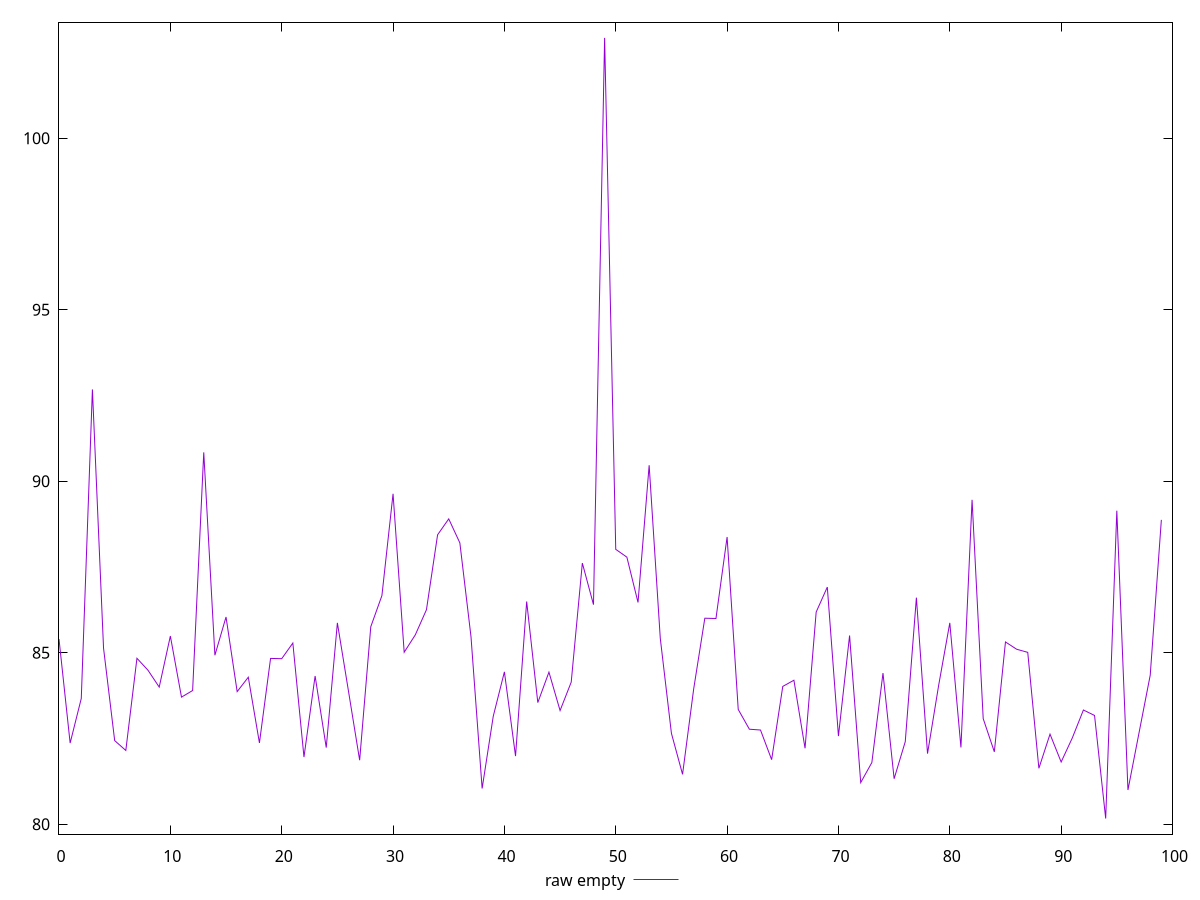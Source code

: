 $_rawEmpty <<EOF
85.396
82.36399999999999
83.66399999999999
92.67599999999997
85.13199999999998
82.43599999999998
82.14799999999997
84.836
84.48399999999998
83.996
85.484
83.70399999999998
83.896
90.83999999999999
84.92399999999999
86.03999999999998
83.864
84.284
82.368
84.832
84.824
85.27999999999997
81.95599999999999
84.32
82.232
85.868
83.872
81.86399999999999
85.756
86.664
89.632
85.01199999999999
85.51999999999998
86.252
88.436
88.89999999999999
88.2
85.46399999999998
81.03999999999998
83.148
84.43999999999998
81.984
86.49199999999998
83.54399999999998
84.43199999999997
83.31199999999998
84.13999999999999
87.612
86.39999999999999
102.92399999999999
88.012
87.78399999999999
86.46399999999998
90.46399999999998
85.416
82.64799999999998
81.452
83.94399999999999
86.00399999999999
85.99599999999998
88.37199999999999
83.344
82.76799999999999
82.744
81.87999999999998
84.016
84.19599999999998
82.212
86.184
86.91199999999998
82.56799999999998
85.5
81.21199999999999
81.796
84.40399999999998
81.324
82.40399999999998
86.60399999999997
82.05599999999998
84.048
85.868
82.23599999999999
89.45599999999999
83.076
82.108
85.31199999999998
85.1
85.008
81.628
82.62400000000001
81.812
82.512
83.328
83.16799999999998
80.164
89.14
80.996
82.67199999999998
84.344
88.872
EOF
set key outside below
set terminal pngcairo
set output "report_00006_2020-11-02T20-21-41.718Z/mainthread-work-breakdown/empty//raw.png"
set yrange [79.7088:103.3792]
plot $_rawEmpty title "raw empty" with line ,